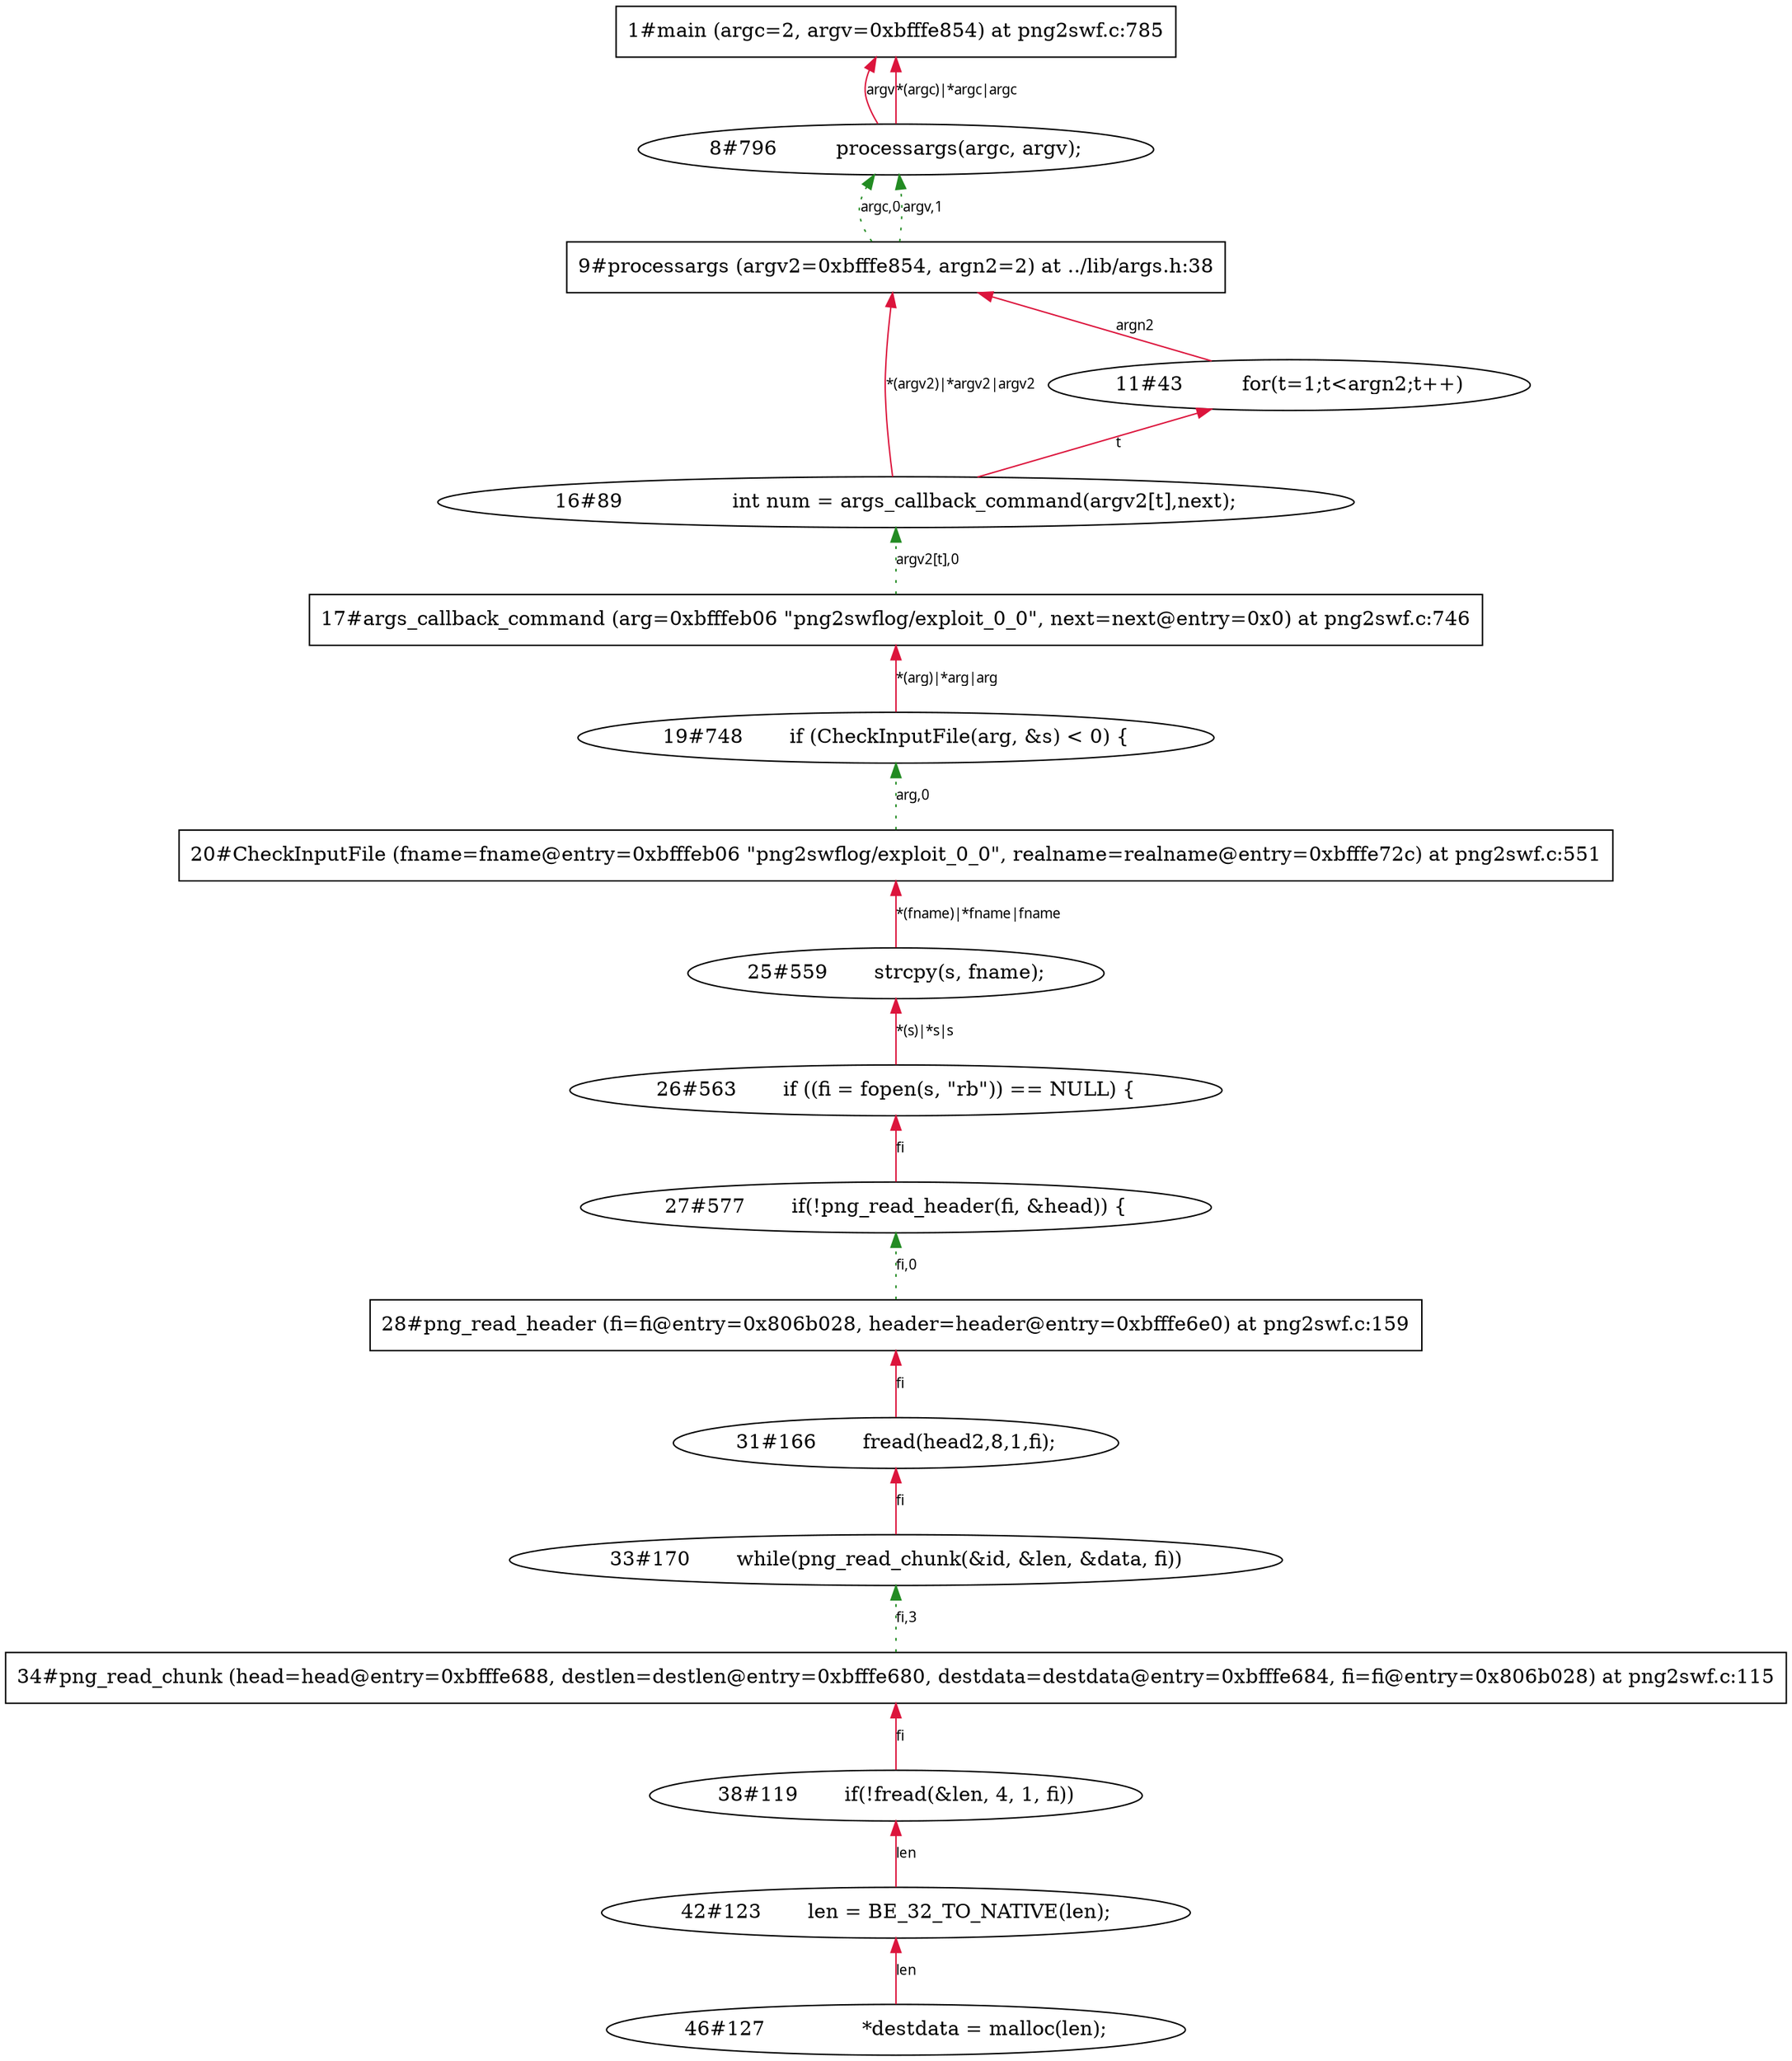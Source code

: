 digraph tiantgraph{
rankdir="BT";
"33#170	    while(png_read_chunk(&id, &len, &data, fi))";
"34#png_read_chunk (head=head@entry=0xbfffe688, destlen=destlen@entry=0xbfffe680, destdata=destdata@entry=0xbfffe684, fi=fi@entry=0x806b028) at png2swf.c:115"[shape="record"];
"38#119	    if(!fread(&len, 4, 1, fi))";
"1#main (argc=2, argv=0xbfffe854) at png2swf.c:785"[shape="record"];
"8#796	    processargs(argc, argv);";
"9#processargs (argv2=0xbfffe854, argn2=2) at ../lib/args.h:38"[shape="record"];
"42#123	    len = BE_32_TO_NATIVE(len);";
"11#43	    for(t=1;t<argn2;t++)";
"46#127		    *destdata = malloc(len);";
"16#89		    int num = args_callback_command(argv2[t],next);";
"17#args_callback_command (arg=0xbfffeb06 \"png2swflog/exploit_0_0\", next=next@entry=0x0) at png2swf.c:746"[shape="record"];
"19#748	    if (CheckInputFile(arg, &s) < 0) \{";
"20#CheckInputFile (fname=fname@entry=0xbfffeb06 \"png2swflog/exploit_0_0\", realname=realname@entry=0xbfffe72c) at png2swf.c:551"[shape="record"];
"25#559	    strcpy(s, fname);";
"26#563	    if ((fi = fopen(s, \"rb\")) == NULL) \{";
"27#577	    if(!png_read_header(fi, &head)) \{";
"28#png_read_header (fi=fi@entry=0x806b028, header=header@entry=0xbfffe6e0) at png2swf.c:159"[shape="record"];
"31#166	    fread(head2,8,1,fi);";
edge [fontname = "Verdana", fontsize = 10, color="crimson", style="solid"];
"33#170	    while(png_read_chunk(&id, &len, &data, fi))"->"31#166	    fread(head2,8,1,fi);"[label="fi"];
"38#119	    if(!fread(&len, 4, 1, fi))"->"34#png_read_chunk (head=head@entry=0xbfffe688, destlen=destlen@entry=0xbfffe680, destdata=destdata@entry=0xbfffe684, fi=fi@entry=0x806b028) at png2swf.c:115"[label="fi"];
"8#796	    processargs(argc, argv);"->"1#main (argc=2, argv=0xbfffe854) at png2swf.c:785"[label="argv"];
"8#796	    processargs(argc, argv);"->"1#main (argc=2, argv=0xbfffe854) at png2swf.c:785"[label="*(argc)|*argc|argc"];
"42#123	    len = BE_32_TO_NATIVE(len);"->"38#119	    if(!fread(&len, 4, 1, fi))"[label="len"];
"11#43	    for(t=1;t<argn2;t++)"->"9#processargs (argv2=0xbfffe854, argn2=2) at ../lib/args.h:38"[label="argn2"];
"46#127		    *destdata = malloc(len);"->"42#123	    len = BE_32_TO_NATIVE(len);"[label="len"];
"16#89		    int num = args_callback_command(argv2[t],next);"->"9#processargs (argv2=0xbfffe854, argn2=2) at ../lib/args.h:38"[label="*(argv2)|*argv2|argv2"];
"16#89		    int num = args_callback_command(argv2[t],next);"->"11#43	    for(t=1;t<argn2;t++)"[label="t"];
"19#748	    if (CheckInputFile(arg, &s) < 0) \{"->"17#args_callback_command (arg=0xbfffeb06 \"png2swflog/exploit_0_0\", next=next@entry=0x0) at png2swf.c:746"[label="*(arg)|*arg|arg"];
"25#559	    strcpy(s, fname);"->"20#CheckInputFile (fname=fname@entry=0xbfffeb06 \"png2swflog/exploit_0_0\", realname=realname@entry=0xbfffe72c) at png2swf.c:551"[label="*(fname)|*fname|fname"];
"26#563	    if ((fi = fopen(s, \"rb\")) == NULL) \{"->"25#559	    strcpy(s, fname);"[label="*(s)|*s|s"];
"27#577	    if(!png_read_header(fi, &head)) \{"->"26#563	    if ((fi = fopen(s, \"rb\")) == NULL) \{"[label="fi"];
"31#166	    fread(head2,8,1,fi);"->"28#png_read_header (fi=fi@entry=0x806b028, header=header@entry=0xbfffe6e0) at png2swf.c:159"[label="fi"];
"20#CheckInputFile (fname=fname@entry=0xbfffeb06 \"png2swflog/exploit_0_0\", realname=realname@entry=0xbfffe72c) at png2swf.c:551"->"19#748	    if (CheckInputFile(arg, &s) < 0) \{"[label="arg,0",style="dotted", color="forestgreen"];
"34#png_read_chunk (head=head@entry=0xbfffe688, destlen=destlen@entry=0xbfffe680, destdata=destdata@entry=0xbfffe684, fi=fi@entry=0x806b028) at png2swf.c:115"->"33#170	    while(png_read_chunk(&id, &len, &data, fi))"[label="fi,3",style="dotted", color="forestgreen"];
"28#png_read_header (fi=fi@entry=0x806b028, header=header@entry=0xbfffe6e0) at png2swf.c:159"->"27#577	    if(!png_read_header(fi, &head)) \{"[label="fi,0",style="dotted", color="forestgreen"];
"17#args_callback_command (arg=0xbfffeb06 \"png2swflog/exploit_0_0\", next=next@entry=0x0) at png2swf.c:746"->"16#89		    int num = args_callback_command(argv2[t],next);"[label="argv2[t],0",style="dotted", color="forestgreen"];
"9#processargs (argv2=0xbfffe854, argn2=2) at ../lib/args.h:38"->"8#796	    processargs(argc, argv);"[label="argc,0",style="dotted", color="forestgreen"];
"9#processargs (argv2=0xbfffe854, argn2=2) at ../lib/args.h:38"->"8#796	    processargs(argc, argv);"[label="argv,1",style="dotted", color="forestgreen"];
}